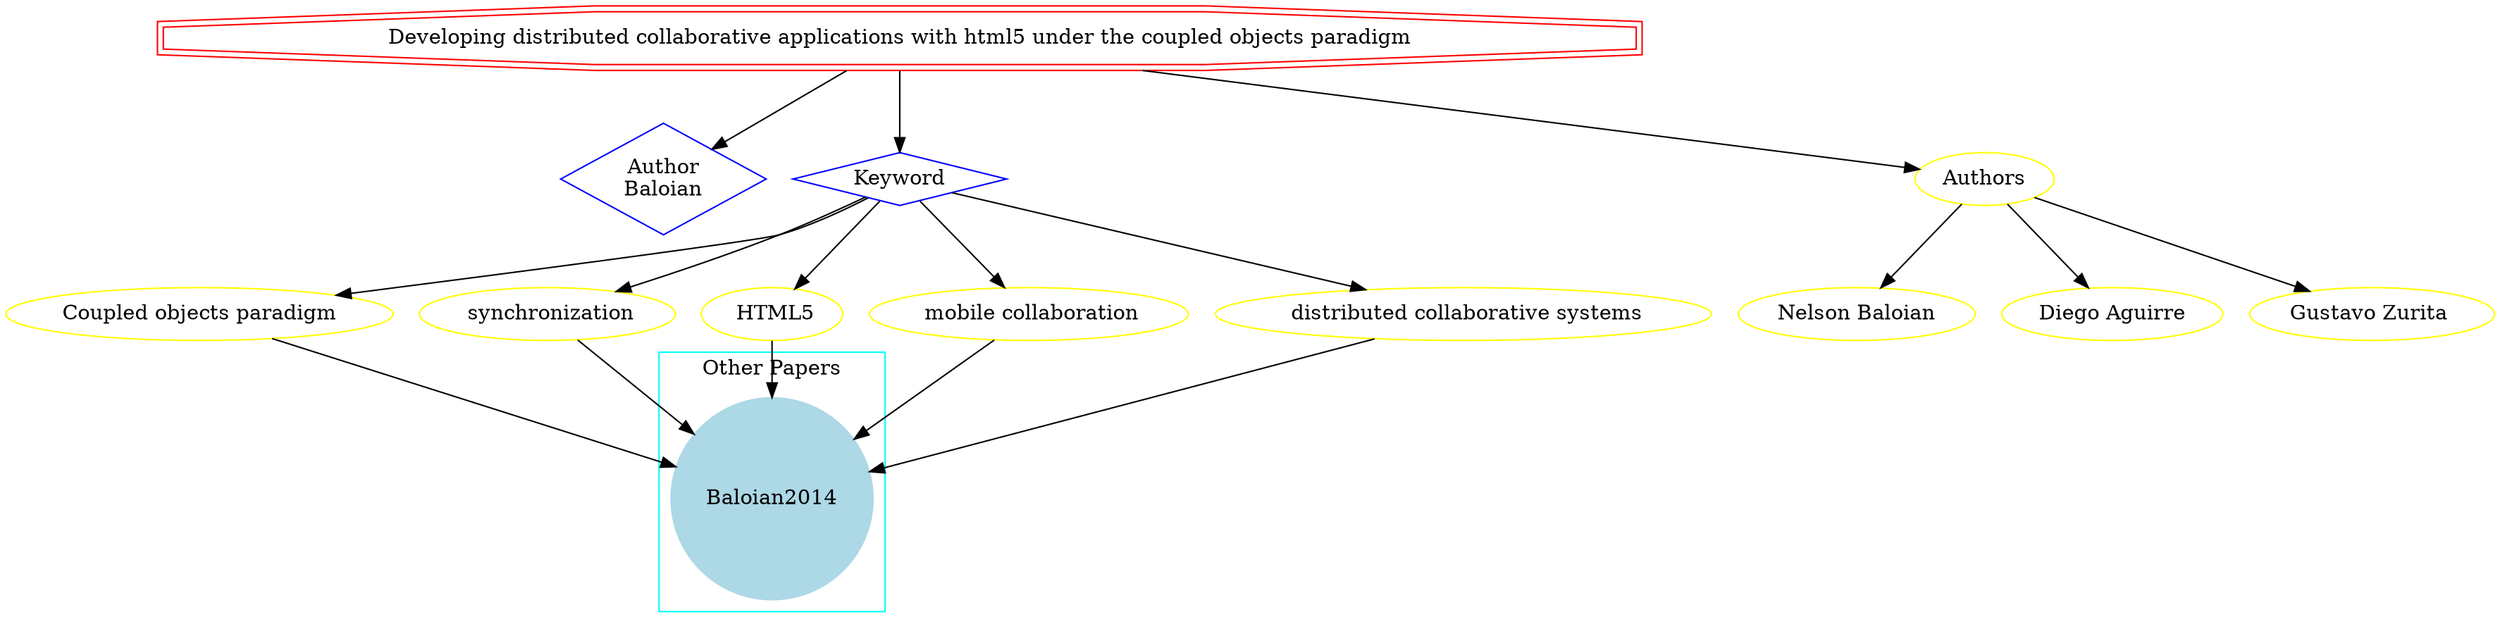 strict digraph mind_map119 {
	node [color=red shape=doubleoctagon]
	"Developing distributed collaborative applications with html5 under the coupled objects paradigm"
	node [color=blue shape=diamond]
	"Author
Baloian"
	Keyword
	"Developing distributed collaborative applications with html5 under the coupled objects paradigm" -> "Author
Baloian"
	"Developing distributed collaborative applications with html5 under the coupled objects paradigm" -> Keyword
	node [color=yellow shape=ellipse]
	"Coupled objects paradigm"
	Keyword -> "Coupled objects paradigm"
	" synchronization"
	Keyword -> " synchronization"
	" HTML5"
	Keyword -> " HTML5"
	" mobile collaboration"
	Keyword -> " mobile collaboration"
	" distributed collaborative systems"
	Keyword -> " distributed collaborative systems"
	subgraph cluster_0 {
		node [style=filled]
		node [color=lightblue shape=circle]
		label="Other Papers"
		color=cyan
		Baloian2014
	}
	"Coupled objects paradigm" -> Baloian2014
	" synchronization" -> Baloian2014
	" HTML5" -> Baloian2014
	" mobile collaboration" -> Baloian2014
	" distributed collaborative systems" -> Baloian2014
	"Developing distributed collaborative applications with html5 under the coupled objects paradigm" -> Authors
	Authors -> "Nelson Baloian"
	Authors -> "Diego Aguirre"
	Authors -> "Gustavo Zurita "
}
